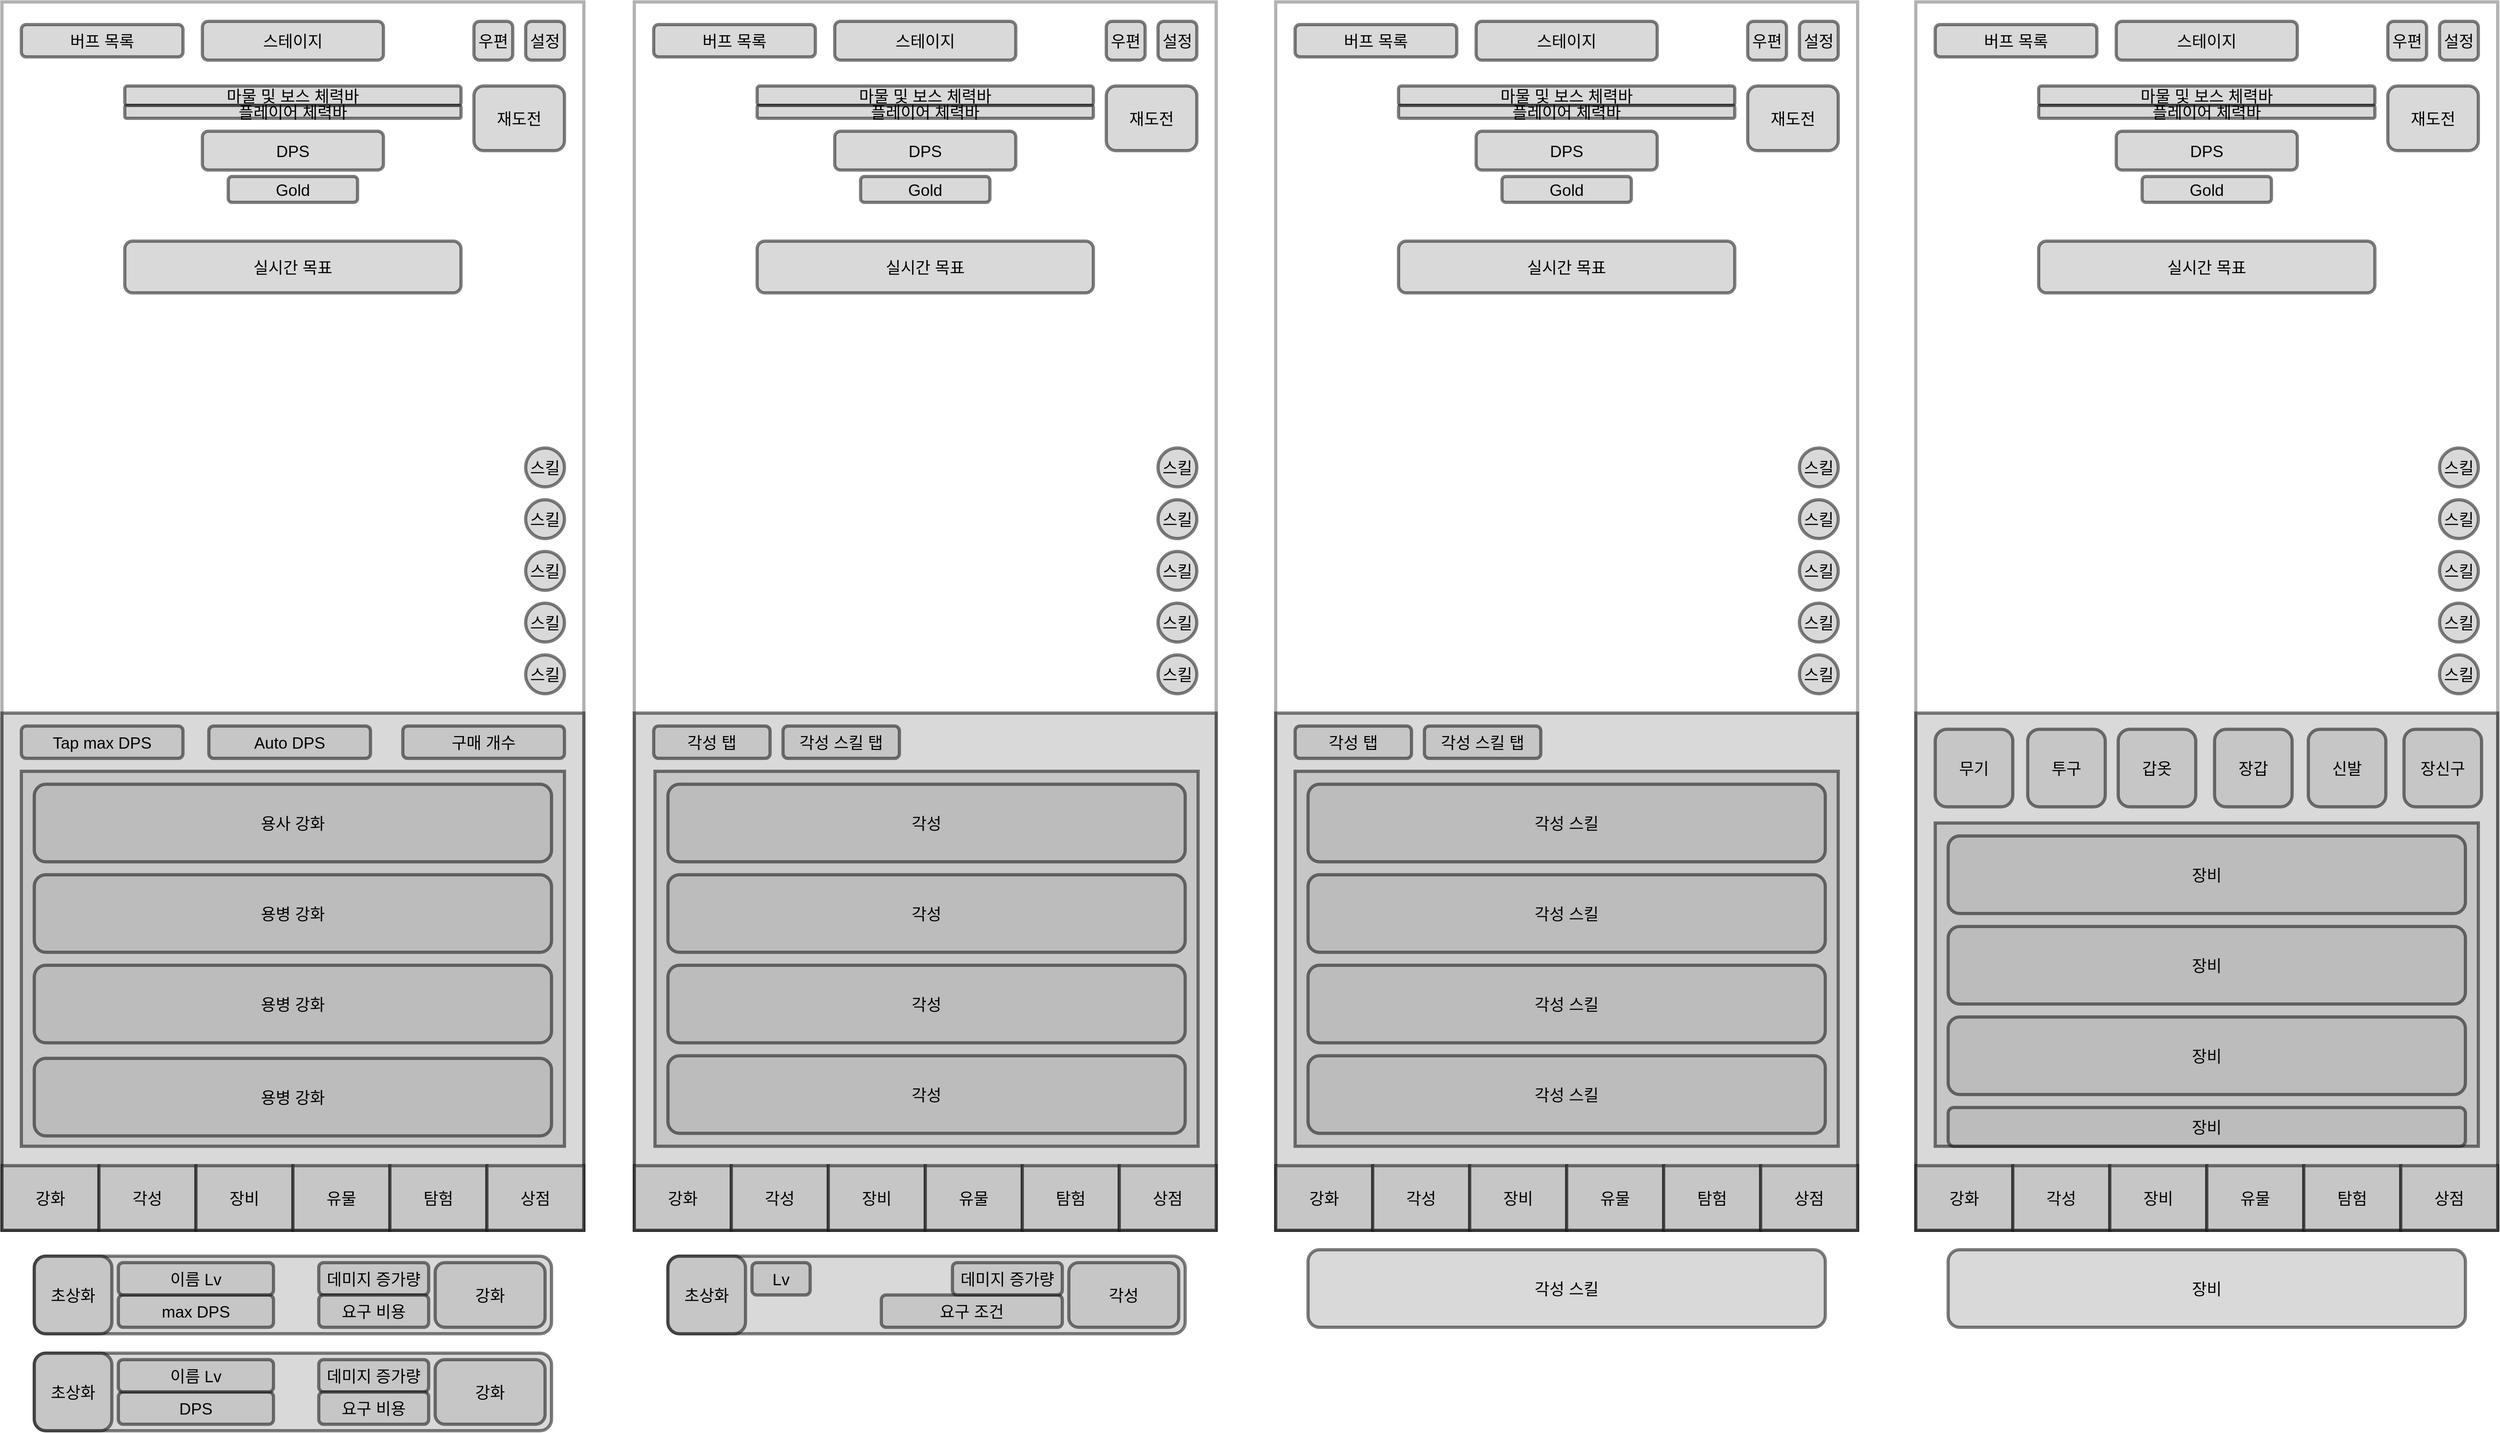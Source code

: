 <mxfile version="14.8.5" type="device"><diagram id="qOn4_DFETVk3wdnNsK1C" name="Page-1"><mxGraphModel dx="8182" dy="3974" grid="1" gridSize="10" guides="1" tooltips="1" connect="1" arrows="1" fold="1" page="1" pageScale="1" pageWidth="827" pageHeight="1169" math="0" shadow="0"><root><mxCell id="0"/><mxCell id="1" parent="0"/><mxCell id="Oo_6LRUG3BfaIvm_3t76-37" value="" style="group" vertex="1" connectable="0" parent="1"><mxGeometry x="978" width="900" height="1900" as="geometry"/></mxCell><mxCell id="Oo_6LRUG3BfaIvm_3t76-38" value="" style="rounded=0;whiteSpace=wrap;html=1;opacity=30;strokeWidth=5;" vertex="1" parent="Oo_6LRUG3BfaIvm_3t76-37"><mxGeometry width="900" height="1900" as="geometry"/></mxCell><mxCell id="Oo_6LRUG3BfaIvm_3t76-39" value="설정" style="rounded=1;whiteSpace=wrap;html=1;strokeWidth=5;opacity=50;fillColor=#B3B3B3;fontSize=25;" vertex="1" parent="Oo_6LRUG3BfaIvm_3t76-37"><mxGeometry x="810" y="30" width="60" height="60" as="geometry"/></mxCell><mxCell id="Oo_6LRUG3BfaIvm_3t76-40" value="&lt;font style=&quot;font-size: 25px&quot;&gt;우편&lt;/font&gt;" style="rounded=1;whiteSpace=wrap;html=1;strokeWidth=5;opacity=50;fillColor=#B3B3B3;fontSize=25;" vertex="1" parent="Oo_6LRUG3BfaIvm_3t76-37"><mxGeometry x="730" y="30" width="60" height="60" as="geometry"/></mxCell><mxCell id="Oo_6LRUG3BfaIvm_3t76-41" value="&lt;font style=&quot;font-size: 25px&quot;&gt;스테이지&lt;/font&gt;" style="rounded=1;whiteSpace=wrap;html=1;strokeWidth=5;fillColor=#B3B3B3;opacity=50;fontSize=25;" vertex="1" parent="Oo_6LRUG3BfaIvm_3t76-37"><mxGeometry x="310" y="30" width="280" height="60" as="geometry"/></mxCell><mxCell id="Oo_6LRUG3BfaIvm_3t76-42" value="마물 및 보스 체력바" style="rounded=1;whiteSpace=wrap;html=1;strokeWidth=5;fillColor=#B3B3B3;opacity=50;fontSize=25;" vertex="1" parent="Oo_6LRUG3BfaIvm_3t76-37"><mxGeometry x="190" y="130" width="520" height="30" as="geometry"/></mxCell><mxCell id="Oo_6LRUG3BfaIvm_3t76-43" value="재도전" style="rounded=1;whiteSpace=wrap;html=1;strokeWidth=5;fillColor=#B3B3B3;opacity=50;fontSize=25;" vertex="1" parent="Oo_6LRUG3BfaIvm_3t76-37"><mxGeometry x="730" y="130" width="140" height="100" as="geometry"/></mxCell><mxCell id="Oo_6LRUG3BfaIvm_3t76-44" value="DPS" style="rounded=1;whiteSpace=wrap;html=1;strokeWidth=5;fillColor=#B3B3B3;opacity=50;fontSize=25;" vertex="1" parent="Oo_6LRUG3BfaIvm_3t76-37"><mxGeometry x="310" y="200" width="280" height="60" as="geometry"/></mxCell><mxCell id="Oo_6LRUG3BfaIvm_3t76-45" value="Gold" style="rounded=1;whiteSpace=wrap;html=1;strokeWidth=5;fillColor=#B3B3B3;opacity=50;fontSize=25;" vertex="1" parent="Oo_6LRUG3BfaIvm_3t76-37"><mxGeometry x="350" y="270" width="200" height="40" as="geometry"/></mxCell><mxCell id="Oo_6LRUG3BfaIvm_3t76-46" value="플레이어 체력바" style="rounded=1;whiteSpace=wrap;html=1;strokeWidth=5;fillColor=#B3B3B3;opacity=50;fontSize=25;" vertex="1" parent="Oo_6LRUG3BfaIvm_3t76-37"><mxGeometry x="190" y="160" width="520" height="20" as="geometry"/></mxCell><mxCell id="Oo_6LRUG3BfaIvm_3t76-47" value="" style="rounded=0;whiteSpace=wrap;html=1;fontSize=25;strokeWidth=5;fillColor=#B3B3B3;opacity=50;" vertex="1" parent="Oo_6LRUG3BfaIvm_3t76-37"><mxGeometry y="1100" width="900" height="800" as="geometry"/></mxCell><mxCell id="Oo_6LRUG3BfaIvm_3t76-48" value="강화" style="rounded=0;whiteSpace=wrap;html=1;fontSize=25;strokeWidth=5;fillColor=#B3B3B3;opacity=50;" vertex="1" parent="Oo_6LRUG3BfaIvm_3t76-37"><mxGeometry y="1800" width="150" height="100" as="geometry"/></mxCell><mxCell id="Oo_6LRUG3BfaIvm_3t76-49" value="각성" style="rounded=0;whiteSpace=wrap;html=1;fontSize=25;strokeWidth=5;fillColor=#B3B3B3;opacity=50;" vertex="1" parent="Oo_6LRUG3BfaIvm_3t76-37"><mxGeometry x="150" y="1800" width="150" height="100" as="geometry"/></mxCell><mxCell id="Oo_6LRUG3BfaIvm_3t76-50" value="장비" style="rounded=0;whiteSpace=wrap;html=1;fontSize=25;strokeWidth=5;fillColor=#B3B3B3;opacity=50;" vertex="1" parent="Oo_6LRUG3BfaIvm_3t76-37"><mxGeometry x="300" y="1800" width="150" height="100" as="geometry"/></mxCell><mxCell id="Oo_6LRUG3BfaIvm_3t76-51" value="유물" style="rounded=0;whiteSpace=wrap;html=1;fontSize=25;strokeWidth=5;fillColor=#B3B3B3;opacity=50;" vertex="1" parent="Oo_6LRUG3BfaIvm_3t76-37"><mxGeometry x="450" y="1800" width="150" height="100" as="geometry"/></mxCell><mxCell id="Oo_6LRUG3BfaIvm_3t76-52" value="탐험" style="rounded=0;whiteSpace=wrap;html=1;fontSize=25;strokeWidth=5;fillColor=#B3B3B3;opacity=50;" vertex="1" parent="Oo_6LRUG3BfaIvm_3t76-37"><mxGeometry x="600" y="1800" width="150" height="100" as="geometry"/></mxCell><mxCell id="Oo_6LRUG3BfaIvm_3t76-53" value="상점" style="rounded=0;whiteSpace=wrap;html=1;fontSize=25;strokeWidth=5;fillColor=#B3B3B3;opacity=50;" vertex="1" parent="Oo_6LRUG3BfaIvm_3t76-37"><mxGeometry x="750" y="1800" width="150" height="100" as="geometry"/></mxCell><mxCell id="Oo_6LRUG3BfaIvm_3t76-54" value="실시간 목표" style="rounded=1;whiteSpace=wrap;html=1;strokeWidth=5;fillColor=#B3B3B3;opacity=50;fontSize=25;" vertex="1" parent="Oo_6LRUG3BfaIvm_3t76-37"><mxGeometry x="190" y="370" width="520" height="80" as="geometry"/></mxCell><mxCell id="Oo_6LRUG3BfaIvm_3t76-55" value="&lt;font style=&quot;font-size: 25px&quot;&gt;버프 목록&lt;/font&gt;" style="rounded=1;whiteSpace=wrap;html=1;strokeWidth=5;opacity=50;fillColor=#B3B3B3;fontSize=25;" vertex="1" parent="Oo_6LRUG3BfaIvm_3t76-37"><mxGeometry x="30" y="35" width="250" height="50" as="geometry"/></mxCell><mxCell id="Oo_6LRUG3BfaIvm_3t76-56" value="스킬" style="rounded=1;whiteSpace=wrap;html=1;strokeWidth=5;opacity=50;fillColor=#B3B3B3;fontSize=25;arcSize=50;" vertex="1" parent="Oo_6LRUG3BfaIvm_3t76-37"><mxGeometry x="810" y="1010" width="60" height="60" as="geometry"/></mxCell><mxCell id="Oo_6LRUG3BfaIvm_3t76-57" value="스킬" style="rounded=1;whiteSpace=wrap;html=1;strokeWidth=5;opacity=50;fillColor=#B3B3B3;fontSize=25;arcSize=50;" vertex="1" parent="Oo_6LRUG3BfaIvm_3t76-37"><mxGeometry x="810" y="930" width="60" height="60" as="geometry"/></mxCell><mxCell id="Oo_6LRUG3BfaIvm_3t76-58" value="스킬" style="rounded=1;whiteSpace=wrap;html=1;strokeWidth=5;opacity=50;fillColor=#B3B3B3;fontSize=25;arcSize=50;" vertex="1" parent="Oo_6LRUG3BfaIvm_3t76-37"><mxGeometry x="810" y="850" width="60" height="60" as="geometry"/></mxCell><mxCell id="Oo_6LRUG3BfaIvm_3t76-59" value="스킬" style="rounded=1;whiteSpace=wrap;html=1;strokeWidth=5;opacity=50;fillColor=#B3B3B3;fontSize=25;arcSize=50;" vertex="1" parent="Oo_6LRUG3BfaIvm_3t76-37"><mxGeometry x="810" y="770" width="60" height="60" as="geometry"/></mxCell><mxCell id="Oo_6LRUG3BfaIvm_3t76-60" value="스킬" style="rounded=1;whiteSpace=wrap;html=1;strokeWidth=5;opacity=50;fillColor=#B3B3B3;fontSize=25;arcSize=50;" vertex="1" parent="Oo_6LRUG3BfaIvm_3t76-37"><mxGeometry x="810" y="690" width="60" height="60" as="geometry"/></mxCell><mxCell id="Oo_6LRUG3BfaIvm_3t76-107" value="각성 탭" style="rounded=1;whiteSpace=wrap;html=1;strokeWidth=5;fillColor=#B3B3B3;opacity=50;fontSize=25;" vertex="1" parent="Oo_6LRUG3BfaIvm_3t76-37"><mxGeometry x="30" y="1120" width="180" height="50" as="geometry"/></mxCell><mxCell id="Oo_6LRUG3BfaIvm_3t76-108" value="각성 스킬 탭" style="rounded=1;whiteSpace=wrap;html=1;strokeWidth=5;fillColor=#B3B3B3;opacity=50;fontSize=25;" vertex="1" parent="Oo_6LRUG3BfaIvm_3t76-37"><mxGeometry x="230" y="1120" width="180" height="50" as="geometry"/></mxCell><mxCell id="Oo_6LRUG3BfaIvm_3t76-100" value="" style="rounded=0;whiteSpace=wrap;html=1;fontSize=25;strokeWidth=5;fillColor=#B3B3B3;opacity=50;" vertex="1" parent="1"><mxGeometry x="1010" y="1190" width="840" height="580" as="geometry"/></mxCell><mxCell id="Oo_6LRUG3BfaIvm_3t76-36" value="" style="group" vertex="1" connectable="0" parent="1"><mxGeometry width="900" height="1900" as="geometry"/></mxCell><mxCell id="166bRq63qfwbpY66UUoa-1" value="" style="rounded=0;whiteSpace=wrap;html=1;opacity=30;strokeWidth=5;" parent="Oo_6LRUG3BfaIvm_3t76-36" vertex="1"><mxGeometry width="900" height="1900" as="geometry"/></mxCell><mxCell id="166bRq63qfwbpY66UUoa-2" value="설정" style="rounded=1;whiteSpace=wrap;html=1;strokeWidth=5;opacity=50;fillColor=#B3B3B3;fontSize=25;" parent="Oo_6LRUG3BfaIvm_3t76-36" vertex="1"><mxGeometry x="810" y="30" width="60" height="60" as="geometry"/></mxCell><mxCell id="166bRq63qfwbpY66UUoa-3" value="&lt;font style=&quot;font-size: 25px&quot;&gt;우편&lt;/font&gt;" style="rounded=1;whiteSpace=wrap;html=1;strokeWidth=5;opacity=50;fillColor=#B3B3B3;fontSize=25;" parent="Oo_6LRUG3BfaIvm_3t76-36" vertex="1"><mxGeometry x="730" y="30" width="60" height="60" as="geometry"/></mxCell><mxCell id="166bRq63qfwbpY66UUoa-4" value="&lt;font style=&quot;font-size: 25px&quot;&gt;스테이지&lt;/font&gt;" style="rounded=1;whiteSpace=wrap;html=1;strokeWidth=5;fillColor=#B3B3B3;opacity=50;fontSize=25;" parent="Oo_6LRUG3BfaIvm_3t76-36" vertex="1"><mxGeometry x="310" y="30" width="280" height="60" as="geometry"/></mxCell><mxCell id="166bRq63qfwbpY66UUoa-5" value="마물 및 보스 체력바" style="rounded=1;whiteSpace=wrap;html=1;strokeWidth=5;fillColor=#B3B3B3;opacity=50;fontSize=25;" parent="Oo_6LRUG3BfaIvm_3t76-36" vertex="1"><mxGeometry x="190" y="130" width="520" height="30" as="geometry"/></mxCell><mxCell id="166bRq63qfwbpY66UUoa-6" value="재도전" style="rounded=1;whiteSpace=wrap;html=1;strokeWidth=5;fillColor=#B3B3B3;opacity=50;fontSize=25;" parent="Oo_6LRUG3BfaIvm_3t76-36" vertex="1"><mxGeometry x="730" y="130" width="140" height="100" as="geometry"/></mxCell><mxCell id="166bRq63qfwbpY66UUoa-7" value="DPS" style="rounded=1;whiteSpace=wrap;html=1;strokeWidth=5;fillColor=#B3B3B3;opacity=50;fontSize=25;" parent="Oo_6LRUG3BfaIvm_3t76-36" vertex="1"><mxGeometry x="310" y="200" width="280" height="60" as="geometry"/></mxCell><mxCell id="166bRq63qfwbpY66UUoa-8" value="Gold" style="rounded=1;whiteSpace=wrap;html=1;strokeWidth=5;fillColor=#B3B3B3;opacity=50;fontSize=25;" parent="Oo_6LRUG3BfaIvm_3t76-36" vertex="1"><mxGeometry x="350" y="270" width="200" height="40" as="geometry"/></mxCell><mxCell id="166bRq63qfwbpY66UUoa-9" value="플레이어 체력바" style="rounded=1;whiteSpace=wrap;html=1;strokeWidth=5;fillColor=#B3B3B3;opacity=50;fontSize=25;" parent="Oo_6LRUG3BfaIvm_3t76-36" vertex="1"><mxGeometry x="190" y="160" width="520" height="20" as="geometry"/></mxCell><mxCell id="166bRq63qfwbpY66UUoa-11" value="" style="rounded=0;whiteSpace=wrap;html=1;fontSize=25;strokeWidth=5;fillColor=#B3B3B3;opacity=50;" parent="Oo_6LRUG3BfaIvm_3t76-36" vertex="1"><mxGeometry y="1100" width="900" height="800" as="geometry"/></mxCell><mxCell id="166bRq63qfwbpY66UUoa-12" value="강화" style="rounded=0;whiteSpace=wrap;html=1;fontSize=25;strokeWidth=5;fillColor=#B3B3B3;opacity=50;" parent="Oo_6LRUG3BfaIvm_3t76-36" vertex="1"><mxGeometry y="1800" width="150" height="100" as="geometry"/></mxCell><mxCell id="166bRq63qfwbpY66UUoa-13" value="각성" style="rounded=0;whiteSpace=wrap;html=1;fontSize=25;strokeWidth=5;fillColor=#B3B3B3;opacity=50;" parent="Oo_6LRUG3BfaIvm_3t76-36" vertex="1"><mxGeometry x="150" y="1800" width="150" height="100" as="geometry"/></mxCell><mxCell id="166bRq63qfwbpY66UUoa-14" value="장비" style="rounded=0;whiteSpace=wrap;html=1;fontSize=25;strokeWidth=5;fillColor=#B3B3B3;opacity=50;" parent="Oo_6LRUG3BfaIvm_3t76-36" vertex="1"><mxGeometry x="300" y="1800" width="150" height="100" as="geometry"/></mxCell><mxCell id="166bRq63qfwbpY66UUoa-15" value="유물" style="rounded=0;whiteSpace=wrap;html=1;fontSize=25;strokeWidth=5;fillColor=#B3B3B3;opacity=50;" parent="Oo_6LRUG3BfaIvm_3t76-36" vertex="1"><mxGeometry x="450" y="1800" width="150" height="100" as="geometry"/></mxCell><mxCell id="166bRq63qfwbpY66UUoa-16" value="탐험" style="rounded=0;whiteSpace=wrap;html=1;fontSize=25;strokeWidth=5;fillColor=#B3B3B3;opacity=50;" parent="Oo_6LRUG3BfaIvm_3t76-36" vertex="1"><mxGeometry x="600" y="1800" width="150" height="100" as="geometry"/></mxCell><mxCell id="166bRq63qfwbpY66UUoa-17" value="상점" style="rounded=0;whiteSpace=wrap;html=1;fontSize=25;strokeWidth=5;fillColor=#B3B3B3;opacity=50;" parent="Oo_6LRUG3BfaIvm_3t76-36" vertex="1"><mxGeometry x="750" y="1800" width="150" height="100" as="geometry"/></mxCell><mxCell id="166bRq63qfwbpY66UUoa-18" value="실시간 목표" style="rounded=1;whiteSpace=wrap;html=1;strokeWidth=5;fillColor=#B3B3B3;opacity=50;fontSize=25;" parent="Oo_6LRUG3BfaIvm_3t76-36" vertex="1"><mxGeometry x="190" y="370" width="520" height="80" as="geometry"/></mxCell><mxCell id="166bRq63qfwbpY66UUoa-19" value="&lt;font style=&quot;font-size: 25px&quot;&gt;버프 목록&lt;/font&gt;" style="rounded=1;whiteSpace=wrap;html=1;strokeWidth=5;opacity=50;fillColor=#B3B3B3;fontSize=25;" parent="Oo_6LRUG3BfaIvm_3t76-36" vertex="1"><mxGeometry x="30" y="35" width="250" height="50" as="geometry"/></mxCell><mxCell id="166bRq63qfwbpY66UUoa-20" value="스킬" style="rounded=1;whiteSpace=wrap;html=1;strokeWidth=5;opacity=50;fillColor=#B3B3B3;fontSize=25;arcSize=50;" parent="Oo_6LRUG3BfaIvm_3t76-36" vertex="1"><mxGeometry x="810" y="1010" width="60" height="60" as="geometry"/></mxCell><mxCell id="166bRq63qfwbpY66UUoa-21" value="스킬" style="rounded=1;whiteSpace=wrap;html=1;strokeWidth=5;opacity=50;fillColor=#B3B3B3;fontSize=25;arcSize=50;" parent="Oo_6LRUG3BfaIvm_3t76-36" vertex="1"><mxGeometry x="810" y="930" width="60" height="60" as="geometry"/></mxCell><mxCell id="166bRq63qfwbpY66UUoa-22" value="스킬" style="rounded=1;whiteSpace=wrap;html=1;strokeWidth=5;opacity=50;fillColor=#B3B3B3;fontSize=25;arcSize=50;" parent="Oo_6LRUG3BfaIvm_3t76-36" vertex="1"><mxGeometry x="810" y="850" width="60" height="60" as="geometry"/></mxCell><mxCell id="166bRq63qfwbpY66UUoa-23" value="스킬" style="rounded=1;whiteSpace=wrap;html=1;strokeWidth=5;opacity=50;fillColor=#B3B3B3;fontSize=25;arcSize=50;" parent="Oo_6LRUG3BfaIvm_3t76-36" vertex="1"><mxGeometry x="810" y="770" width="60" height="60" as="geometry"/></mxCell><mxCell id="166bRq63qfwbpY66UUoa-24" value="스킬" style="rounded=1;whiteSpace=wrap;html=1;strokeWidth=5;opacity=50;fillColor=#B3B3B3;fontSize=25;arcSize=50;" parent="Oo_6LRUG3BfaIvm_3t76-36" vertex="1"><mxGeometry x="810" y="690" width="60" height="60" as="geometry"/></mxCell><mxCell id="166bRq63qfwbpY66UUoa-25" value="" style="rounded=0;whiteSpace=wrap;html=1;fontSize=25;strokeWidth=5;fillColor=#B3B3B3;opacity=50;" parent="1" vertex="1"><mxGeometry x="30" y="1190" width="840" height="580" as="geometry"/></mxCell><mxCell id="Oo_6LRUG3BfaIvm_3t76-3" value="용사 강화" style="rounded=1;whiteSpace=wrap;html=1;strokeWidth=5;fillColor=#B3B3B3;opacity=50;fontSize=25;" vertex="1" parent="1"><mxGeometry x="50" y="1210" width="800" height="120" as="geometry"/></mxCell><mxCell id="Oo_6LRUG3BfaIvm_3t76-4" value="용병 강화" style="rounded=1;whiteSpace=wrap;html=1;strokeWidth=5;fillColor=#B3B3B3;opacity=50;fontSize=25;" vertex="1" parent="1"><mxGeometry x="50" y="1350" width="800" height="120" as="geometry"/></mxCell><mxCell id="Oo_6LRUG3BfaIvm_3t76-8" value="용병 강화" style="rounded=1;whiteSpace=wrap;html=1;strokeWidth=5;fillColor=#B3B3B3;opacity=50;fontSize=25;" vertex="1" parent="1"><mxGeometry x="50" y="1490" width="800" height="120" as="geometry"/></mxCell><mxCell id="Oo_6LRUG3BfaIvm_3t76-9" value="용병 강화" style="rounded=1;whiteSpace=wrap;html=1;strokeWidth=5;fillColor=#B3B3B3;opacity=50;fontSize=25;" vertex="1" parent="1"><mxGeometry x="50" y="1634" width="800" height="120" as="geometry"/></mxCell><mxCell id="Oo_6LRUG3BfaIvm_3t76-10" value="" style="rounded=1;whiteSpace=wrap;html=1;strokeWidth=5;fillColor=#B3B3B3;opacity=50;fontSize=25;" vertex="1" parent="1"><mxGeometry x="50" y="1940" width="800" height="120" as="geometry"/></mxCell><mxCell id="Oo_6LRUG3BfaIvm_3t76-11" value="" style="rounded=1;whiteSpace=wrap;html=1;strokeWidth=5;fillColor=#B3B3B3;opacity=50;fontSize=25;" vertex="1" parent="1"><mxGeometry x="50" y="2090" width="800" height="120" as="geometry"/></mxCell><mxCell id="Oo_6LRUG3BfaIvm_3t76-66" value="" style="rounded=1;whiteSpace=wrap;html=1;strokeWidth=5;fillColor=#B3B3B3;opacity=50;fontSize=25;" vertex="1" parent="1"><mxGeometry x="1030" y="1940" width="800" height="120" as="geometry"/></mxCell><mxCell id="Oo_6LRUG3BfaIvm_3t76-67" value="" style="group" vertex="1" connectable="0" parent="1"><mxGeometry x="1970" width="900" height="1900" as="geometry"/></mxCell><mxCell id="Oo_6LRUG3BfaIvm_3t76-68" value="" style="rounded=0;whiteSpace=wrap;html=1;opacity=30;strokeWidth=5;" vertex="1" parent="Oo_6LRUG3BfaIvm_3t76-67"><mxGeometry width="900" height="1900" as="geometry"/></mxCell><mxCell id="Oo_6LRUG3BfaIvm_3t76-69" value="설정" style="rounded=1;whiteSpace=wrap;html=1;strokeWidth=5;opacity=50;fillColor=#B3B3B3;fontSize=25;" vertex="1" parent="Oo_6LRUG3BfaIvm_3t76-67"><mxGeometry x="810" y="30" width="60" height="60" as="geometry"/></mxCell><mxCell id="Oo_6LRUG3BfaIvm_3t76-70" value="&lt;font style=&quot;font-size: 25px&quot;&gt;우편&lt;/font&gt;" style="rounded=1;whiteSpace=wrap;html=1;strokeWidth=5;opacity=50;fillColor=#B3B3B3;fontSize=25;" vertex="1" parent="Oo_6LRUG3BfaIvm_3t76-67"><mxGeometry x="730" y="30" width="60" height="60" as="geometry"/></mxCell><mxCell id="Oo_6LRUG3BfaIvm_3t76-71" value="&lt;font style=&quot;font-size: 25px&quot;&gt;스테이지&lt;/font&gt;" style="rounded=1;whiteSpace=wrap;html=1;strokeWidth=5;fillColor=#B3B3B3;opacity=50;fontSize=25;" vertex="1" parent="Oo_6LRUG3BfaIvm_3t76-67"><mxGeometry x="310" y="30" width="280" height="60" as="geometry"/></mxCell><mxCell id="Oo_6LRUG3BfaIvm_3t76-72" value="마물 및 보스 체력바" style="rounded=1;whiteSpace=wrap;html=1;strokeWidth=5;fillColor=#B3B3B3;opacity=50;fontSize=25;" vertex="1" parent="Oo_6LRUG3BfaIvm_3t76-67"><mxGeometry x="190" y="130" width="520" height="30" as="geometry"/></mxCell><mxCell id="Oo_6LRUG3BfaIvm_3t76-73" value="재도전" style="rounded=1;whiteSpace=wrap;html=1;strokeWidth=5;fillColor=#B3B3B3;opacity=50;fontSize=25;" vertex="1" parent="Oo_6LRUG3BfaIvm_3t76-67"><mxGeometry x="730" y="130" width="140" height="100" as="geometry"/></mxCell><mxCell id="Oo_6LRUG3BfaIvm_3t76-74" value="DPS" style="rounded=1;whiteSpace=wrap;html=1;strokeWidth=5;fillColor=#B3B3B3;opacity=50;fontSize=25;" vertex="1" parent="Oo_6LRUG3BfaIvm_3t76-67"><mxGeometry x="310" y="200" width="280" height="60" as="geometry"/></mxCell><mxCell id="Oo_6LRUG3BfaIvm_3t76-75" value="Gold" style="rounded=1;whiteSpace=wrap;html=1;strokeWidth=5;fillColor=#B3B3B3;opacity=50;fontSize=25;" vertex="1" parent="Oo_6LRUG3BfaIvm_3t76-67"><mxGeometry x="350" y="270" width="200" height="40" as="geometry"/></mxCell><mxCell id="Oo_6LRUG3BfaIvm_3t76-76" value="플레이어 체력바" style="rounded=1;whiteSpace=wrap;html=1;strokeWidth=5;fillColor=#B3B3B3;opacity=50;fontSize=25;" vertex="1" parent="Oo_6LRUG3BfaIvm_3t76-67"><mxGeometry x="190" y="160" width="520" height="20" as="geometry"/></mxCell><mxCell id="Oo_6LRUG3BfaIvm_3t76-77" value="" style="rounded=0;whiteSpace=wrap;html=1;fontSize=25;strokeWidth=5;fillColor=#B3B3B3;opacity=50;" vertex="1" parent="Oo_6LRUG3BfaIvm_3t76-67"><mxGeometry y="1100" width="900" height="800" as="geometry"/></mxCell><mxCell id="Oo_6LRUG3BfaIvm_3t76-78" value="강화" style="rounded=0;whiteSpace=wrap;html=1;fontSize=25;strokeWidth=5;fillColor=#B3B3B3;opacity=50;" vertex="1" parent="Oo_6LRUG3BfaIvm_3t76-67"><mxGeometry y="1800" width="150" height="100" as="geometry"/></mxCell><mxCell id="Oo_6LRUG3BfaIvm_3t76-79" value="각성" style="rounded=0;whiteSpace=wrap;html=1;fontSize=25;strokeWidth=5;fillColor=#B3B3B3;opacity=50;" vertex="1" parent="Oo_6LRUG3BfaIvm_3t76-67"><mxGeometry x="150" y="1800" width="150" height="100" as="geometry"/></mxCell><mxCell id="Oo_6LRUG3BfaIvm_3t76-80" value="장비" style="rounded=0;whiteSpace=wrap;html=1;fontSize=25;strokeWidth=5;fillColor=#B3B3B3;opacity=50;" vertex="1" parent="Oo_6LRUG3BfaIvm_3t76-67"><mxGeometry x="300" y="1800" width="150" height="100" as="geometry"/></mxCell><mxCell id="Oo_6LRUG3BfaIvm_3t76-81" value="유물" style="rounded=0;whiteSpace=wrap;html=1;fontSize=25;strokeWidth=5;fillColor=#B3B3B3;opacity=50;" vertex="1" parent="Oo_6LRUG3BfaIvm_3t76-67"><mxGeometry x="450" y="1800" width="150" height="100" as="geometry"/></mxCell><mxCell id="Oo_6LRUG3BfaIvm_3t76-82" value="탐험" style="rounded=0;whiteSpace=wrap;html=1;fontSize=25;strokeWidth=5;fillColor=#B3B3B3;opacity=50;" vertex="1" parent="Oo_6LRUG3BfaIvm_3t76-67"><mxGeometry x="600" y="1800" width="150" height="100" as="geometry"/></mxCell><mxCell id="Oo_6LRUG3BfaIvm_3t76-83" value="상점" style="rounded=0;whiteSpace=wrap;html=1;fontSize=25;strokeWidth=5;fillColor=#B3B3B3;opacity=50;" vertex="1" parent="Oo_6LRUG3BfaIvm_3t76-67"><mxGeometry x="750" y="1800" width="150" height="100" as="geometry"/></mxCell><mxCell id="Oo_6LRUG3BfaIvm_3t76-84" value="실시간 목표" style="rounded=1;whiteSpace=wrap;html=1;strokeWidth=5;fillColor=#B3B3B3;opacity=50;fontSize=25;" vertex="1" parent="Oo_6LRUG3BfaIvm_3t76-67"><mxGeometry x="190" y="370" width="520" height="80" as="geometry"/></mxCell><mxCell id="Oo_6LRUG3BfaIvm_3t76-85" value="&lt;font style=&quot;font-size: 25px&quot;&gt;버프 목록&lt;/font&gt;" style="rounded=1;whiteSpace=wrap;html=1;strokeWidth=5;opacity=50;fillColor=#B3B3B3;fontSize=25;" vertex="1" parent="Oo_6LRUG3BfaIvm_3t76-67"><mxGeometry x="30" y="35" width="250" height="50" as="geometry"/></mxCell><mxCell id="Oo_6LRUG3BfaIvm_3t76-86" value="스킬" style="rounded=1;whiteSpace=wrap;html=1;strokeWidth=5;opacity=50;fillColor=#B3B3B3;fontSize=25;arcSize=50;" vertex="1" parent="Oo_6LRUG3BfaIvm_3t76-67"><mxGeometry x="810" y="1010" width="60" height="60" as="geometry"/></mxCell><mxCell id="Oo_6LRUG3BfaIvm_3t76-87" value="스킬" style="rounded=1;whiteSpace=wrap;html=1;strokeWidth=5;opacity=50;fillColor=#B3B3B3;fontSize=25;arcSize=50;" vertex="1" parent="Oo_6LRUG3BfaIvm_3t76-67"><mxGeometry x="810" y="930" width="60" height="60" as="geometry"/></mxCell><mxCell id="Oo_6LRUG3BfaIvm_3t76-88" value="스킬" style="rounded=1;whiteSpace=wrap;html=1;strokeWidth=5;opacity=50;fillColor=#B3B3B3;fontSize=25;arcSize=50;" vertex="1" parent="Oo_6LRUG3BfaIvm_3t76-67"><mxGeometry x="810" y="850" width="60" height="60" as="geometry"/></mxCell><mxCell id="Oo_6LRUG3BfaIvm_3t76-89" value="스킬" style="rounded=1;whiteSpace=wrap;html=1;strokeWidth=5;opacity=50;fillColor=#B3B3B3;fontSize=25;arcSize=50;" vertex="1" parent="Oo_6LRUG3BfaIvm_3t76-67"><mxGeometry x="810" y="770" width="60" height="60" as="geometry"/></mxCell><mxCell id="Oo_6LRUG3BfaIvm_3t76-90" value="스킬" style="rounded=1;whiteSpace=wrap;html=1;strokeWidth=5;opacity=50;fillColor=#B3B3B3;fontSize=25;arcSize=50;" vertex="1" parent="Oo_6LRUG3BfaIvm_3t76-67"><mxGeometry x="810" y="690" width="60" height="60" as="geometry"/></mxCell><mxCell id="Oo_6LRUG3BfaIvm_3t76-91" value="" style="rounded=0;whiteSpace=wrap;html=1;fontSize=25;strokeWidth=5;fillColor=#B3B3B3;opacity=50;" vertex="1" parent="Oo_6LRUG3BfaIvm_3t76-67"><mxGeometry x="30" y="1190" width="840" height="580" as="geometry"/></mxCell><mxCell id="Oo_6LRUG3BfaIvm_3t76-92" value="각성 스킬" style="rounded=1;whiteSpace=wrap;html=1;strokeWidth=5;fillColor=#B3B3B3;opacity=50;fontSize=25;" vertex="1" parent="Oo_6LRUG3BfaIvm_3t76-67"><mxGeometry x="50" y="1210" width="800" height="120" as="geometry"/></mxCell><mxCell id="Oo_6LRUG3BfaIvm_3t76-93" value="각성 스킬" style="rounded=1;whiteSpace=wrap;html=1;strokeWidth=5;fillColor=#B3B3B3;opacity=50;fontSize=25;" vertex="1" parent="Oo_6LRUG3BfaIvm_3t76-67"><mxGeometry x="50" y="1350" width="800" height="120" as="geometry"/></mxCell><mxCell id="Oo_6LRUG3BfaIvm_3t76-94" value="각성 스킬" style="rounded=1;whiteSpace=wrap;html=1;strokeWidth=5;fillColor=#B3B3B3;opacity=50;fontSize=25;" vertex="1" parent="Oo_6LRUG3BfaIvm_3t76-67"><mxGeometry x="50" y="1490" width="800" height="120" as="geometry"/></mxCell><mxCell id="Oo_6LRUG3BfaIvm_3t76-95" value="각성 스킬" style="rounded=1;whiteSpace=wrap;html=1;strokeWidth=5;fillColor=#B3B3B3;opacity=50;fontSize=25;" vertex="1" parent="Oo_6LRUG3BfaIvm_3t76-67"><mxGeometry x="50" y="1630" width="800" height="120" as="geometry"/></mxCell><mxCell id="Oo_6LRUG3BfaIvm_3t76-96" value="각성" style="rounded=1;whiteSpace=wrap;html=1;strokeWidth=5;fillColor=#B3B3B3;opacity=50;fontSize=25;" vertex="1" parent="1"><mxGeometry x="1030" y="1630" width="800" height="120" as="geometry"/></mxCell><mxCell id="Oo_6LRUG3BfaIvm_3t76-97" value="각성" style="rounded=1;whiteSpace=wrap;html=1;strokeWidth=5;fillColor=#B3B3B3;opacity=50;fontSize=25;" vertex="1" parent="1"><mxGeometry x="1030" y="1490" width="800" height="120" as="geometry"/></mxCell><mxCell id="Oo_6LRUG3BfaIvm_3t76-98" value="각성" style="rounded=1;whiteSpace=wrap;html=1;strokeWidth=5;fillColor=#B3B3B3;opacity=50;fontSize=25;" vertex="1" parent="1"><mxGeometry x="1030" y="1350" width="800" height="120" as="geometry"/></mxCell><mxCell id="Oo_6LRUG3BfaIvm_3t76-99" value="각성" style="rounded=1;whiteSpace=wrap;html=1;strokeWidth=5;fillColor=#B3B3B3;opacity=50;fontSize=25;" vertex="1" parent="1"><mxGeometry x="1030" y="1210" width="800" height="120" as="geometry"/></mxCell><mxCell id="Oo_6LRUG3BfaIvm_3t76-102" value="Tap max DPS" style="rounded=1;whiteSpace=wrap;html=1;strokeWidth=5;fillColor=#B3B3B3;opacity=50;fontSize=25;" vertex="1" parent="1"><mxGeometry x="30" y="1120" width="250" height="50" as="geometry"/></mxCell><mxCell id="Oo_6LRUG3BfaIvm_3t76-103" value="구매 개수" style="rounded=1;whiteSpace=wrap;html=1;strokeWidth=5;fillColor=#B3B3B3;opacity=50;fontSize=25;" vertex="1" parent="1"><mxGeometry x="620" y="1120" width="250" height="50" as="geometry"/></mxCell><mxCell id="Oo_6LRUG3BfaIvm_3t76-106" value="Auto DPS" style="rounded=1;whiteSpace=wrap;html=1;strokeWidth=5;fillColor=#B3B3B3;opacity=50;fontSize=25;" vertex="1" parent="1"><mxGeometry x="320" y="1120" width="250" height="50" as="geometry"/></mxCell><mxCell id="Oo_6LRUG3BfaIvm_3t76-109" value="각성 탭" style="rounded=1;whiteSpace=wrap;html=1;strokeWidth=5;fillColor=#B3B3B3;opacity=50;fontSize=25;" vertex="1" parent="1"><mxGeometry x="2000" y="1120" width="180" height="50" as="geometry"/></mxCell><mxCell id="Oo_6LRUG3BfaIvm_3t76-110" value="각성 스킬 탭" style="rounded=1;whiteSpace=wrap;html=1;strokeWidth=5;fillColor=#B3B3B3;opacity=50;fontSize=25;" vertex="1" parent="1"><mxGeometry x="2200" y="1120" width="180" height="50" as="geometry"/></mxCell><mxCell id="Oo_6LRUG3BfaIvm_3t76-111" value="" style="group" vertex="1" connectable="0" parent="1"><mxGeometry x="2960" width="900" height="1900" as="geometry"/></mxCell><mxCell id="Oo_6LRUG3BfaIvm_3t76-112" value="" style="rounded=0;whiteSpace=wrap;html=1;opacity=30;strokeWidth=5;" vertex="1" parent="Oo_6LRUG3BfaIvm_3t76-111"><mxGeometry width="900" height="1900" as="geometry"/></mxCell><mxCell id="Oo_6LRUG3BfaIvm_3t76-113" value="설정" style="rounded=1;whiteSpace=wrap;html=1;strokeWidth=5;opacity=50;fillColor=#B3B3B3;fontSize=25;" vertex="1" parent="Oo_6LRUG3BfaIvm_3t76-111"><mxGeometry x="810" y="30" width="60" height="60" as="geometry"/></mxCell><mxCell id="Oo_6LRUG3BfaIvm_3t76-114" value="&lt;font style=&quot;font-size: 25px&quot;&gt;우편&lt;/font&gt;" style="rounded=1;whiteSpace=wrap;html=1;strokeWidth=5;opacity=50;fillColor=#B3B3B3;fontSize=25;" vertex="1" parent="Oo_6LRUG3BfaIvm_3t76-111"><mxGeometry x="730" y="30" width="60" height="60" as="geometry"/></mxCell><mxCell id="Oo_6LRUG3BfaIvm_3t76-115" value="&lt;font style=&quot;font-size: 25px&quot;&gt;스테이지&lt;/font&gt;" style="rounded=1;whiteSpace=wrap;html=1;strokeWidth=5;fillColor=#B3B3B3;opacity=50;fontSize=25;" vertex="1" parent="Oo_6LRUG3BfaIvm_3t76-111"><mxGeometry x="310" y="30" width="280" height="60" as="geometry"/></mxCell><mxCell id="Oo_6LRUG3BfaIvm_3t76-116" value="마물 및 보스 체력바" style="rounded=1;whiteSpace=wrap;html=1;strokeWidth=5;fillColor=#B3B3B3;opacity=50;fontSize=25;" vertex="1" parent="Oo_6LRUG3BfaIvm_3t76-111"><mxGeometry x="190" y="130" width="520" height="30" as="geometry"/></mxCell><mxCell id="Oo_6LRUG3BfaIvm_3t76-117" value="재도전" style="rounded=1;whiteSpace=wrap;html=1;strokeWidth=5;fillColor=#B3B3B3;opacity=50;fontSize=25;" vertex="1" parent="Oo_6LRUG3BfaIvm_3t76-111"><mxGeometry x="730" y="130" width="140" height="100" as="geometry"/></mxCell><mxCell id="Oo_6LRUG3BfaIvm_3t76-118" value="DPS" style="rounded=1;whiteSpace=wrap;html=1;strokeWidth=5;fillColor=#B3B3B3;opacity=50;fontSize=25;" vertex="1" parent="Oo_6LRUG3BfaIvm_3t76-111"><mxGeometry x="310" y="200" width="280" height="60" as="geometry"/></mxCell><mxCell id="Oo_6LRUG3BfaIvm_3t76-119" value="Gold" style="rounded=1;whiteSpace=wrap;html=1;strokeWidth=5;fillColor=#B3B3B3;opacity=50;fontSize=25;" vertex="1" parent="Oo_6LRUG3BfaIvm_3t76-111"><mxGeometry x="350" y="270" width="200" height="40" as="geometry"/></mxCell><mxCell id="Oo_6LRUG3BfaIvm_3t76-120" value="플레이어 체력바" style="rounded=1;whiteSpace=wrap;html=1;strokeWidth=5;fillColor=#B3B3B3;opacity=50;fontSize=25;" vertex="1" parent="Oo_6LRUG3BfaIvm_3t76-111"><mxGeometry x="190" y="160" width="520" height="20" as="geometry"/></mxCell><mxCell id="Oo_6LRUG3BfaIvm_3t76-121" value="" style="rounded=0;whiteSpace=wrap;html=1;fontSize=25;strokeWidth=5;fillColor=#B3B3B3;opacity=50;" vertex="1" parent="Oo_6LRUG3BfaIvm_3t76-111"><mxGeometry y="1100" width="900" height="800" as="geometry"/></mxCell><mxCell id="Oo_6LRUG3BfaIvm_3t76-122" value="강화" style="rounded=0;whiteSpace=wrap;html=1;fontSize=25;strokeWidth=5;fillColor=#B3B3B3;opacity=50;" vertex="1" parent="Oo_6LRUG3BfaIvm_3t76-111"><mxGeometry y="1800" width="150" height="100" as="geometry"/></mxCell><mxCell id="Oo_6LRUG3BfaIvm_3t76-123" value="각성" style="rounded=0;whiteSpace=wrap;html=1;fontSize=25;strokeWidth=5;fillColor=#B3B3B3;opacity=50;" vertex="1" parent="Oo_6LRUG3BfaIvm_3t76-111"><mxGeometry x="150" y="1800" width="150" height="100" as="geometry"/></mxCell><mxCell id="Oo_6LRUG3BfaIvm_3t76-124" value="장비" style="rounded=0;whiteSpace=wrap;html=1;fontSize=25;strokeWidth=5;fillColor=#B3B3B3;opacity=50;" vertex="1" parent="Oo_6LRUG3BfaIvm_3t76-111"><mxGeometry x="300" y="1800" width="150" height="100" as="geometry"/></mxCell><mxCell id="Oo_6LRUG3BfaIvm_3t76-125" value="유물" style="rounded=0;whiteSpace=wrap;html=1;fontSize=25;strokeWidth=5;fillColor=#B3B3B3;opacity=50;" vertex="1" parent="Oo_6LRUG3BfaIvm_3t76-111"><mxGeometry x="450" y="1800" width="150" height="100" as="geometry"/></mxCell><mxCell id="Oo_6LRUG3BfaIvm_3t76-126" value="탐험" style="rounded=0;whiteSpace=wrap;html=1;fontSize=25;strokeWidth=5;fillColor=#B3B3B3;opacity=50;" vertex="1" parent="Oo_6LRUG3BfaIvm_3t76-111"><mxGeometry x="600" y="1800" width="150" height="100" as="geometry"/></mxCell><mxCell id="Oo_6LRUG3BfaIvm_3t76-127" value="상점" style="rounded=0;whiteSpace=wrap;html=1;fontSize=25;strokeWidth=5;fillColor=#B3B3B3;opacity=50;" vertex="1" parent="Oo_6LRUG3BfaIvm_3t76-111"><mxGeometry x="750" y="1800" width="150" height="100" as="geometry"/></mxCell><mxCell id="Oo_6LRUG3BfaIvm_3t76-128" value="실시간 목표" style="rounded=1;whiteSpace=wrap;html=1;strokeWidth=5;fillColor=#B3B3B3;opacity=50;fontSize=25;" vertex="1" parent="Oo_6LRUG3BfaIvm_3t76-111"><mxGeometry x="190" y="370" width="520" height="80" as="geometry"/></mxCell><mxCell id="Oo_6LRUG3BfaIvm_3t76-129" value="&lt;font style=&quot;font-size: 25px&quot;&gt;버프 목록&lt;/font&gt;" style="rounded=1;whiteSpace=wrap;html=1;strokeWidth=5;opacity=50;fillColor=#B3B3B3;fontSize=25;" vertex="1" parent="Oo_6LRUG3BfaIvm_3t76-111"><mxGeometry x="30" y="35" width="250" height="50" as="geometry"/></mxCell><mxCell id="Oo_6LRUG3BfaIvm_3t76-130" value="스킬" style="rounded=1;whiteSpace=wrap;html=1;strokeWidth=5;opacity=50;fillColor=#B3B3B3;fontSize=25;arcSize=50;" vertex="1" parent="Oo_6LRUG3BfaIvm_3t76-111"><mxGeometry x="810" y="1010" width="60" height="60" as="geometry"/></mxCell><mxCell id="Oo_6LRUG3BfaIvm_3t76-131" value="스킬" style="rounded=1;whiteSpace=wrap;html=1;strokeWidth=5;opacity=50;fillColor=#B3B3B3;fontSize=25;arcSize=50;" vertex="1" parent="Oo_6LRUG3BfaIvm_3t76-111"><mxGeometry x="810" y="930" width="60" height="60" as="geometry"/></mxCell><mxCell id="Oo_6LRUG3BfaIvm_3t76-132" value="스킬" style="rounded=1;whiteSpace=wrap;html=1;strokeWidth=5;opacity=50;fillColor=#B3B3B3;fontSize=25;arcSize=50;" vertex="1" parent="Oo_6LRUG3BfaIvm_3t76-111"><mxGeometry x="810" y="850" width="60" height="60" as="geometry"/></mxCell><mxCell id="Oo_6LRUG3BfaIvm_3t76-133" value="스킬" style="rounded=1;whiteSpace=wrap;html=1;strokeWidth=5;opacity=50;fillColor=#B3B3B3;fontSize=25;arcSize=50;" vertex="1" parent="Oo_6LRUG3BfaIvm_3t76-111"><mxGeometry x="810" y="770" width="60" height="60" as="geometry"/></mxCell><mxCell id="Oo_6LRUG3BfaIvm_3t76-134" value="스킬" style="rounded=1;whiteSpace=wrap;html=1;strokeWidth=5;opacity=50;fillColor=#B3B3B3;fontSize=25;arcSize=50;" vertex="1" parent="Oo_6LRUG3BfaIvm_3t76-111"><mxGeometry x="810" y="690" width="60" height="60" as="geometry"/></mxCell><mxCell id="Oo_6LRUG3BfaIvm_3t76-135" value="" style="rounded=0;whiteSpace=wrap;html=1;fontSize=25;strokeWidth=5;fillColor=#B3B3B3;opacity=50;" vertex="1" parent="Oo_6LRUG3BfaIvm_3t76-111"><mxGeometry x="30" y="1270" width="840" height="500" as="geometry"/></mxCell><mxCell id="Oo_6LRUG3BfaIvm_3t76-137" value="장비" style="rounded=1;whiteSpace=wrap;html=1;strokeWidth=5;fillColor=#B3B3B3;opacity=50;fontSize=25;" vertex="1" parent="Oo_6LRUG3BfaIvm_3t76-111"><mxGeometry x="50" y="1290" width="800" height="120" as="geometry"/></mxCell><mxCell id="Oo_6LRUG3BfaIvm_3t76-138" value="장비" style="rounded=1;whiteSpace=wrap;html=1;strokeWidth=5;fillColor=#B3B3B3;opacity=50;fontSize=25;" vertex="1" parent="Oo_6LRUG3BfaIvm_3t76-111"><mxGeometry x="50" y="1430" width="800" height="120" as="geometry"/></mxCell><mxCell id="Oo_6LRUG3BfaIvm_3t76-139" value="장비" style="rounded=1;whiteSpace=wrap;html=1;strokeWidth=5;fillColor=#B3B3B3;opacity=50;fontSize=25;" vertex="1" parent="Oo_6LRUG3BfaIvm_3t76-111"><mxGeometry x="50" y="1570" width="800" height="120" as="geometry"/></mxCell><mxCell id="Oo_6LRUG3BfaIvm_3t76-142" value="무기" style="rounded=1;whiteSpace=wrap;html=1;strokeWidth=5;fillColor=#B3B3B3;opacity=50;fontSize=25;" vertex="1" parent="Oo_6LRUG3BfaIvm_3t76-111"><mxGeometry x="30" y="1125" width="120" height="120" as="geometry"/></mxCell><mxCell id="Oo_6LRUG3BfaIvm_3t76-143" value="투구" style="rounded=1;whiteSpace=wrap;html=1;strokeWidth=5;fillColor=#B3B3B3;opacity=50;fontSize=25;" vertex="1" parent="Oo_6LRUG3BfaIvm_3t76-111"><mxGeometry x="173" y="1125" width="120" height="120" as="geometry"/></mxCell><mxCell id="Oo_6LRUG3BfaIvm_3t76-144" value="갑옷" style="rounded=1;whiteSpace=wrap;html=1;strokeWidth=5;fillColor=#B3B3B3;opacity=50;fontSize=25;" vertex="1" parent="Oo_6LRUG3BfaIvm_3t76-111"><mxGeometry x="313" y="1125" width="120" height="120" as="geometry"/></mxCell><mxCell id="Oo_6LRUG3BfaIvm_3t76-145" value="장갑" style="rounded=1;whiteSpace=wrap;html=1;strokeWidth=5;fillColor=#B3B3B3;opacity=50;fontSize=25;" vertex="1" parent="Oo_6LRUG3BfaIvm_3t76-111"><mxGeometry x="462" y="1125" width="120" height="120" as="geometry"/></mxCell><mxCell id="Oo_6LRUG3BfaIvm_3t76-148" value="신발" style="rounded=1;whiteSpace=wrap;html=1;strokeWidth=5;fillColor=#B3B3B3;opacity=50;fontSize=25;" vertex="1" parent="Oo_6LRUG3BfaIvm_3t76-111"><mxGeometry x="607" y="1125" width="120" height="120" as="geometry"/></mxCell><mxCell id="Oo_6LRUG3BfaIvm_3t76-149" value="장신구" style="rounded=1;whiteSpace=wrap;html=1;strokeWidth=5;fillColor=#B3B3B3;opacity=50;fontSize=25;" vertex="1" parent="Oo_6LRUG3BfaIvm_3t76-111"><mxGeometry x="755" y="1125" width="120" height="120" as="geometry"/></mxCell><mxCell id="Oo_6LRUG3BfaIvm_3t76-150" value="장비" style="rounded=1;whiteSpace=wrap;html=1;strokeWidth=5;fillColor=#B3B3B3;opacity=50;fontSize=25;" vertex="1" parent="Oo_6LRUG3BfaIvm_3t76-111"><mxGeometry x="50" y="1710" width="800" height="60" as="geometry"/></mxCell><mxCell id="Oo_6LRUG3BfaIvm_3t76-140" value="각성 스킬" style="rounded=1;whiteSpace=wrap;html=1;strokeWidth=5;fillColor=#B3B3B3;opacity=50;fontSize=25;" vertex="1" parent="1"><mxGeometry x="2020" y="1930" width="800" height="120" as="geometry"/></mxCell><mxCell id="Oo_6LRUG3BfaIvm_3t76-151" value="장비" style="rounded=1;whiteSpace=wrap;html=1;strokeWidth=5;fillColor=#B3B3B3;opacity=50;fontSize=25;" vertex="1" parent="1"><mxGeometry x="3010" y="1930" width="800" height="120" as="geometry"/></mxCell><mxCell id="Oo_6LRUG3BfaIvm_3t76-152" value="초상화" style="rounded=1;whiteSpace=wrap;html=1;strokeWidth=5;fillColor=#B3B3B3;opacity=50;fontSize=25;" vertex="1" parent="1"><mxGeometry x="50" y="1940" width="120" height="120" as="geometry"/></mxCell><mxCell id="Oo_6LRUG3BfaIvm_3t76-153" value="초상화" style="rounded=1;whiteSpace=wrap;html=1;strokeWidth=5;fillColor=#B3B3B3;opacity=50;fontSize=25;" vertex="1" parent="1"><mxGeometry x="50" y="2090" width="120" height="120" as="geometry"/></mxCell><mxCell id="Oo_6LRUG3BfaIvm_3t76-154" value="강화" style="rounded=1;whiteSpace=wrap;html=1;strokeWidth=5;fillColor=#B3B3B3;opacity=50;fontSize=25;" vertex="1" parent="1"><mxGeometry x="670" y="1950" width="170" height="100" as="geometry"/></mxCell><mxCell id="Oo_6LRUG3BfaIvm_3t76-155" value="강화" style="rounded=1;whiteSpace=wrap;html=1;strokeWidth=5;fillColor=#B3B3B3;opacity=50;fontSize=25;" vertex="1" parent="1"><mxGeometry x="670" y="2100" width="170" height="100" as="geometry"/></mxCell><mxCell id="Oo_6LRUG3BfaIvm_3t76-158" value="&lt;span style=&quot;font-size: 25px&quot;&gt;데미지 증가량&lt;/span&gt;" style="rounded=1;whiteSpace=wrap;html=1;opacity=50;strokeWidth=5;fillColor=#B3B3B3;fontSize=6;" vertex="1" parent="1"><mxGeometry x="490" y="1950" width="170" height="50" as="geometry"/></mxCell><mxCell id="Oo_6LRUG3BfaIvm_3t76-159" value="&lt;span style=&quot;font-size: 25px&quot;&gt;요구 비용&lt;/span&gt;" style="rounded=1;whiteSpace=wrap;html=1;opacity=50;strokeWidth=5;fillColor=#B3B3B3;fontSize=6;" vertex="1" parent="1"><mxGeometry x="490" y="2000" width="170" height="50" as="geometry"/></mxCell><mxCell id="Oo_6LRUG3BfaIvm_3t76-160" value="&lt;span style=&quot;font-size: 25px&quot;&gt;max DPS&lt;/span&gt;" style="rounded=1;whiteSpace=wrap;html=1;opacity=50;strokeWidth=5;fillColor=#B3B3B3;fontSize=6;" vertex="1" parent="1"><mxGeometry x="180" y="2000" width="240" height="50" as="geometry"/></mxCell><mxCell id="Oo_6LRUG3BfaIvm_3t76-161" value="&lt;span style=&quot;font-size: 25px&quot;&gt;이름 Lv&lt;/span&gt;" style="rounded=1;whiteSpace=wrap;html=1;opacity=50;strokeWidth=5;fillColor=#B3B3B3;fontSize=6;" vertex="1" parent="1"><mxGeometry x="180" y="1950" width="240" height="50" as="geometry"/></mxCell><mxCell id="Oo_6LRUG3BfaIvm_3t76-162" value="&lt;span style=&quot;font-size: 25px&quot;&gt;데미지 증가량&lt;/span&gt;" style="rounded=1;whiteSpace=wrap;html=1;opacity=50;strokeWidth=5;fillColor=#B3B3B3;fontSize=6;" vertex="1" parent="1"><mxGeometry x="490" y="2100" width="170" height="50" as="geometry"/></mxCell><mxCell id="Oo_6LRUG3BfaIvm_3t76-163" value="&lt;span style=&quot;font-size: 25px&quot;&gt;요구 비용&lt;/span&gt;" style="rounded=1;whiteSpace=wrap;html=1;opacity=50;strokeWidth=5;fillColor=#B3B3B3;fontSize=6;" vertex="1" parent="1"><mxGeometry x="490" y="2150" width="170" height="50" as="geometry"/></mxCell><mxCell id="Oo_6LRUG3BfaIvm_3t76-164" value="&lt;span style=&quot;font-size: 25px&quot;&gt;DPS&lt;/span&gt;" style="rounded=1;whiteSpace=wrap;html=1;opacity=50;strokeWidth=5;fillColor=#B3B3B3;fontSize=6;" vertex="1" parent="1"><mxGeometry x="180" y="2150" width="240" height="50" as="geometry"/></mxCell><mxCell id="Oo_6LRUG3BfaIvm_3t76-165" value="&lt;span style=&quot;font-size: 25px&quot;&gt;이름 Lv&lt;/span&gt;" style="rounded=1;whiteSpace=wrap;html=1;opacity=50;strokeWidth=5;fillColor=#B3B3B3;fontSize=6;" vertex="1" parent="1"><mxGeometry x="180" y="2100" width="240" height="50" as="geometry"/></mxCell><mxCell id="Oo_6LRUG3BfaIvm_3t76-166" value="초상화" style="rounded=1;whiteSpace=wrap;html=1;strokeWidth=5;fillColor=#B3B3B3;opacity=50;fontSize=25;" vertex="1" parent="1"><mxGeometry x="1030" y="1940" width="120" height="120" as="geometry"/></mxCell><mxCell id="Oo_6LRUG3BfaIvm_3t76-167" value="각성" style="rounded=1;whiteSpace=wrap;html=1;strokeWidth=5;fillColor=#B3B3B3;opacity=50;fontSize=25;" vertex="1" parent="1"><mxGeometry x="1650" y="1950" width="170" height="100" as="geometry"/></mxCell><mxCell id="Oo_6LRUG3BfaIvm_3t76-168" value="&lt;span style=&quot;font-size: 25px&quot;&gt;요구 조건&lt;/span&gt;" style="rounded=1;whiteSpace=wrap;html=1;opacity=50;strokeWidth=5;fillColor=#B3B3B3;fontSize=6;" vertex="1" parent="1"><mxGeometry x="1360" y="2000" width="280" height="50" as="geometry"/></mxCell><mxCell id="Oo_6LRUG3BfaIvm_3t76-169" value="&lt;span style=&quot;font-size: 25px&quot;&gt;Lv&lt;/span&gt;" style="rounded=1;whiteSpace=wrap;html=1;opacity=50;strokeWidth=5;fillColor=#B3B3B3;fontSize=6;" vertex="1" parent="1"><mxGeometry x="1160" y="1950" width="90" height="50" as="geometry"/></mxCell><mxCell id="Oo_6LRUG3BfaIvm_3t76-170" value="&lt;span style=&quot;font-size: 25px&quot;&gt;데미지 증가량&lt;/span&gt;" style="rounded=1;whiteSpace=wrap;html=1;opacity=50;strokeWidth=5;fillColor=#B3B3B3;fontSize=6;" vertex="1" parent="1"><mxGeometry x="1470" y="1950" width="170" height="50" as="geometry"/></mxCell></root></mxGraphModel></diagram></mxfile>